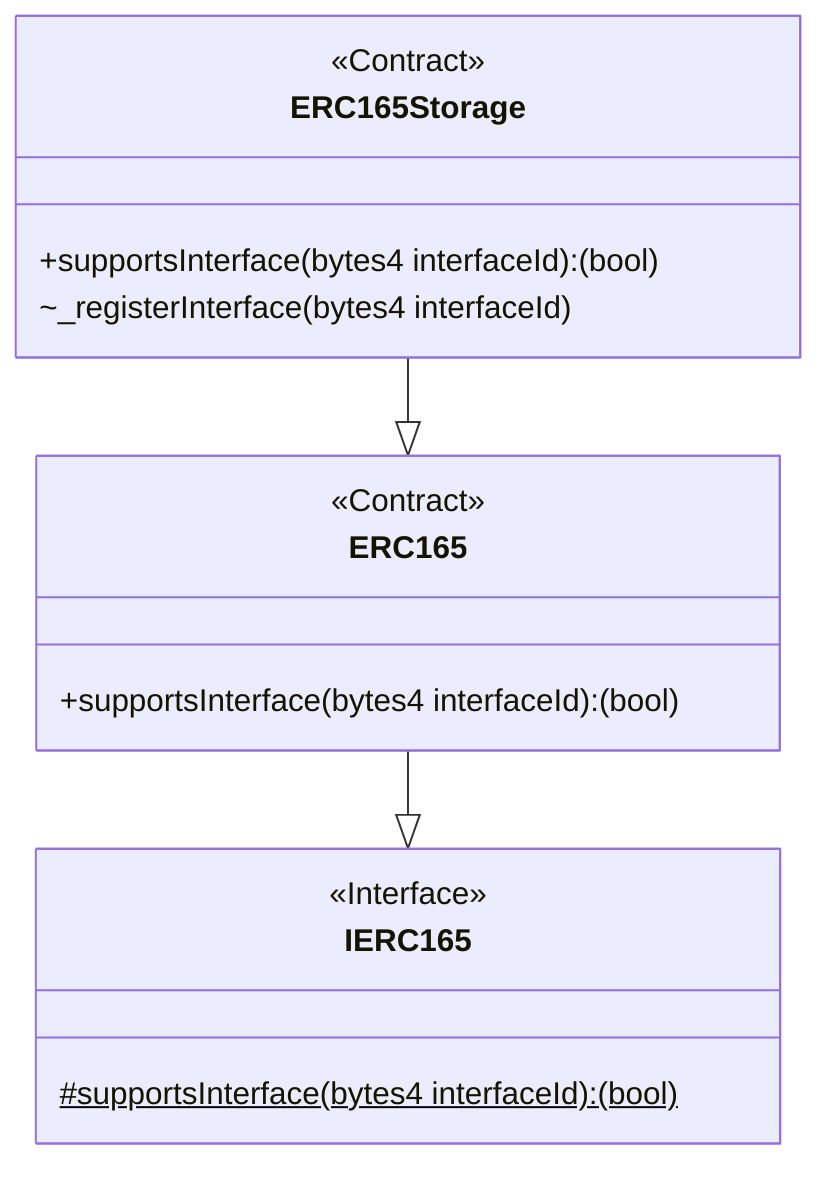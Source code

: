 classDiagram
  %% 341:1037:1
  class ERC165Storage {
    <<Contract>>
    +supportsInterface(bytes4 interfaceId): (bool)
    ~_registerInterface(bytes4 interfaceId)
  }
  
  ERC165Storage --|> ERC165
  
  %% 726:260:0
  class ERC165 {
    <<Contract>>
    +supportsInterface(bytes4 interfaceId): (bool)
  }
  
  ERC165 --|> IERC165
  
  %% 405:447:2
  class IERC165 {
    <<Interface>>
    #supportsInterface(bytes4 interfaceId): (bool)$
  }